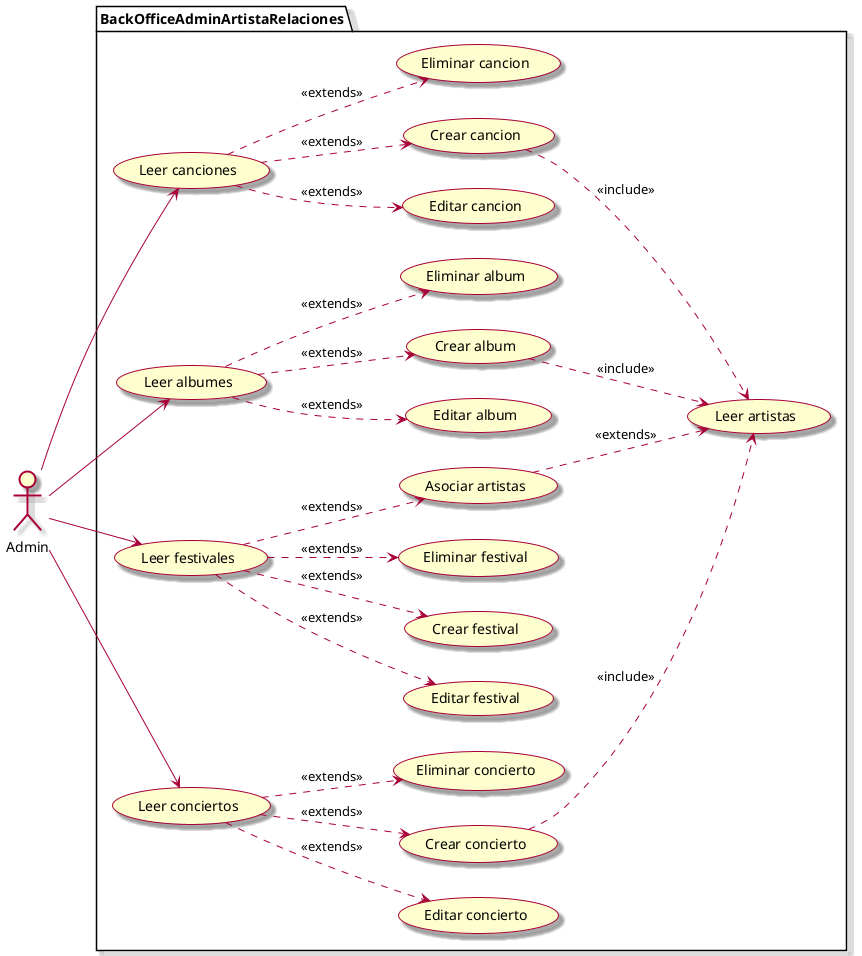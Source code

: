 @startuml CasosDeUsoAdmin

skin rose
left to right direction
:Admin: as A

package BackOfficeAdminArtistaRelaciones {

    (Leer canciones) .-> (Editar cancion): <<extends>>
    (Leer canciones) .-> (Crear cancion): <<extends>>
    (Leer canciones) .-> (Eliminar cancion): <<extends>>

    (Crear cancion) .-> (Leer artistas): <<include>>

    (Leer albumes) .-> (Editar album): <<extends>>
    (Leer albumes) .-> (Crear album): <<extends>>
    (Leer albumes) .-> (Eliminar album): <<extends>>

    (Crear album) .-> (Leer artistas): <<include>>

    (Leer festivales) .-> (Editar festival): <<extends>>
    (Leer festivales) .-> (Crear festival): <<extends>>
    (Leer festivales) .-> (Eliminar festival): <<extends>>

    (Leer festivales) .-> (Asociar artistas): <<extends>>
    (Asociar artistas) .-> (Leer artistas): <<extends>>

    (Leer conciertos) .-> (Editar concierto): <<extends>>
    (Leer conciertos) .-> (Crear concierto): <<extends>>
    (Leer conciertos) .-> (Eliminar concierto): <<extends>>

    (Crear concierto) .-> (Leer artistas): <<include>>
}


A --> (Leer canciones)
A --> (Leer albumes)
A --> (Leer festivales)
A --> (Leer conciertos)


@enduml